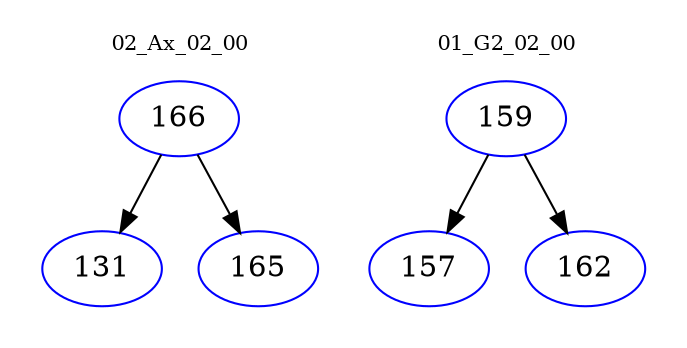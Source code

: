 digraph{
subgraph cluster_0 {
color = white
label = "02_Ax_02_00";
fontsize=10;
T0_166 [label="166", color="blue"]
T0_166 -> T0_131 [color="black"]
T0_131 [label="131", color="blue"]
T0_166 -> T0_165 [color="black"]
T0_165 [label="165", color="blue"]
}
subgraph cluster_1 {
color = white
label = "01_G2_02_00";
fontsize=10;
T1_159 [label="159", color="blue"]
T1_159 -> T1_157 [color="black"]
T1_157 [label="157", color="blue"]
T1_159 -> T1_162 [color="black"]
T1_162 [label="162", color="blue"]
}
}
